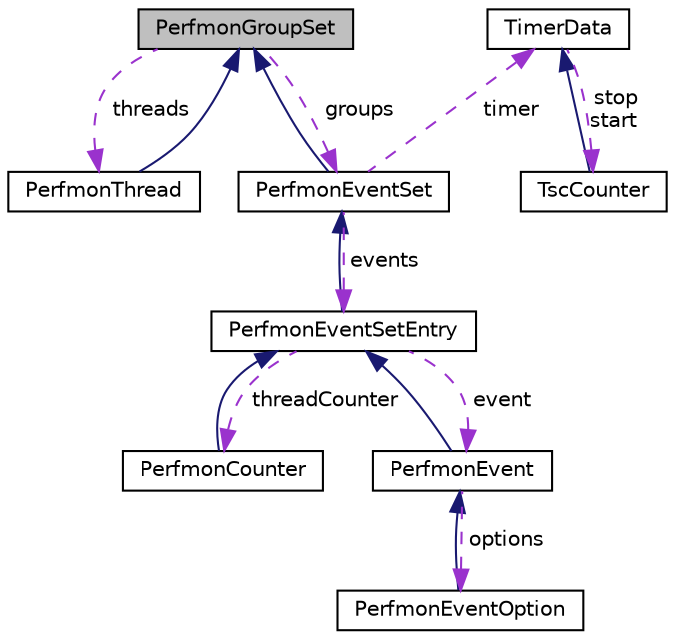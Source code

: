 digraph "PerfmonGroupSet"
{
  edge [fontname="Helvetica",fontsize="10",labelfontname="Helvetica",labelfontsize="10"];
  node [fontname="Helvetica",fontsize="10",shape=record];
  Node1 [label="PerfmonGroupSet",height=0.2,width=0.4,color="black", fillcolor="grey75", style="filled", fontcolor="black"];
  Node2 -> Node1 [dir="back",color="darkorchid3",fontsize="10",style="dashed",label=" groups" ,fontname="Helvetica"];
  Node2 [label="PerfmonEventSet",height=0.2,width=0.4,color="black", fillcolor="white", style="filled",URL="$structPerfmonEventSet.html",tooltip="Structure specifying an performance monitoring event group. "];
  Node1 -> Node2 [dir="back",color="midnightblue",fontsize="10",style="solid",fontname="Helvetica"];
  Node3 -> Node2 [dir="back",color="darkorchid3",fontsize="10",style="dashed",label=" events" ,fontname="Helvetica"];
  Node3 [label="PerfmonEventSetEntry",height=0.2,width=0.4,color="black", fillcolor="white", style="filled",URL="$structPerfmonEventSetEntry.html",tooltip="Structure specifying an performance monitoring event. "];
  Node2 -> Node3 [dir="back",color="midnightblue",fontsize="10",style="solid",fontname="Helvetica"];
  Node4 -> Node3 [dir="back",color="darkorchid3",fontsize="10",style="dashed",label=" threadCounter" ,fontname="Helvetica"];
  Node4 [label="PerfmonCounter",height=0.2,width=0.4,color="black", fillcolor="white", style="filled",URL="$structPerfmonCounter.html",tooltip="Structure describing performance monitoring counter data. "];
  Node3 -> Node4 [dir="back",color="midnightblue",fontsize="10",style="solid",fontname="Helvetica"];
  Node5 -> Node3 [dir="back",color="darkorchid3",fontsize="10",style="dashed",label=" event" ,fontname="Helvetica"];
  Node5 [label="PerfmonEvent",height=0.2,width=0.4,color="black", fillcolor="white", style="filled",URL="$structPerfmonEvent.html",tooltip="Structure specifying an performance monitoring event. "];
  Node3 -> Node5 [dir="back",color="midnightblue",fontsize="10",style="solid",fontname="Helvetica"];
  Node6 -> Node5 [dir="back",color="darkorchid3",fontsize="10",style="dashed",label=" options" ,fontname="Helvetica"];
  Node6 [label="PerfmonEventOption",height=0.2,width=0.4,color="black", fillcolor="white", style="filled",URL="$structPerfmonEventOption.html",tooltip="Structure specifying event/counter options and their value. "];
  Node5 -> Node6 [dir="back",color="midnightblue",fontsize="10",style="solid",fontname="Helvetica"];
  Node7 -> Node2 [dir="back",color="darkorchid3",fontsize="10",style="dashed",label=" timer" ,fontname="Helvetica"];
  Node7 [label="TimerData",height=0.2,width=0.4,color="black", fillcolor="white", style="filled",URL="$structTimerData.html",tooltip="Struct defining the start and stop time of a time interval. "];
  Node8 -> Node7 [dir="back",color="darkorchid3",fontsize="10",style="dashed",label=" stop\nstart" ,fontname="Helvetica"];
  Node8 [label="TscCounter",height=0.2,width=0.4,color="black", fillcolor="white", style="filled",URL="$unionTscCounter.html",tooltip="Struct defining the start and stop time of a time interval. "];
  Node7 -> Node8 [dir="back",color="midnightblue",fontsize="10",style="solid",fontname="Helvetica"];
  Node9 -> Node1 [dir="back",color="darkorchid3",fontsize="10",style="dashed",label=" threads" ,fontname="Helvetica"];
  Node9 [label="PerfmonThread",height=0.2,width=0.4,color="black", fillcolor="white", style="filled",URL="$structPerfmonThread.html",tooltip="Structure specifying thread to CPU relation. "];
  Node1 -> Node9 [dir="back",color="midnightblue",fontsize="10",style="solid",fontname="Helvetica"];
}
